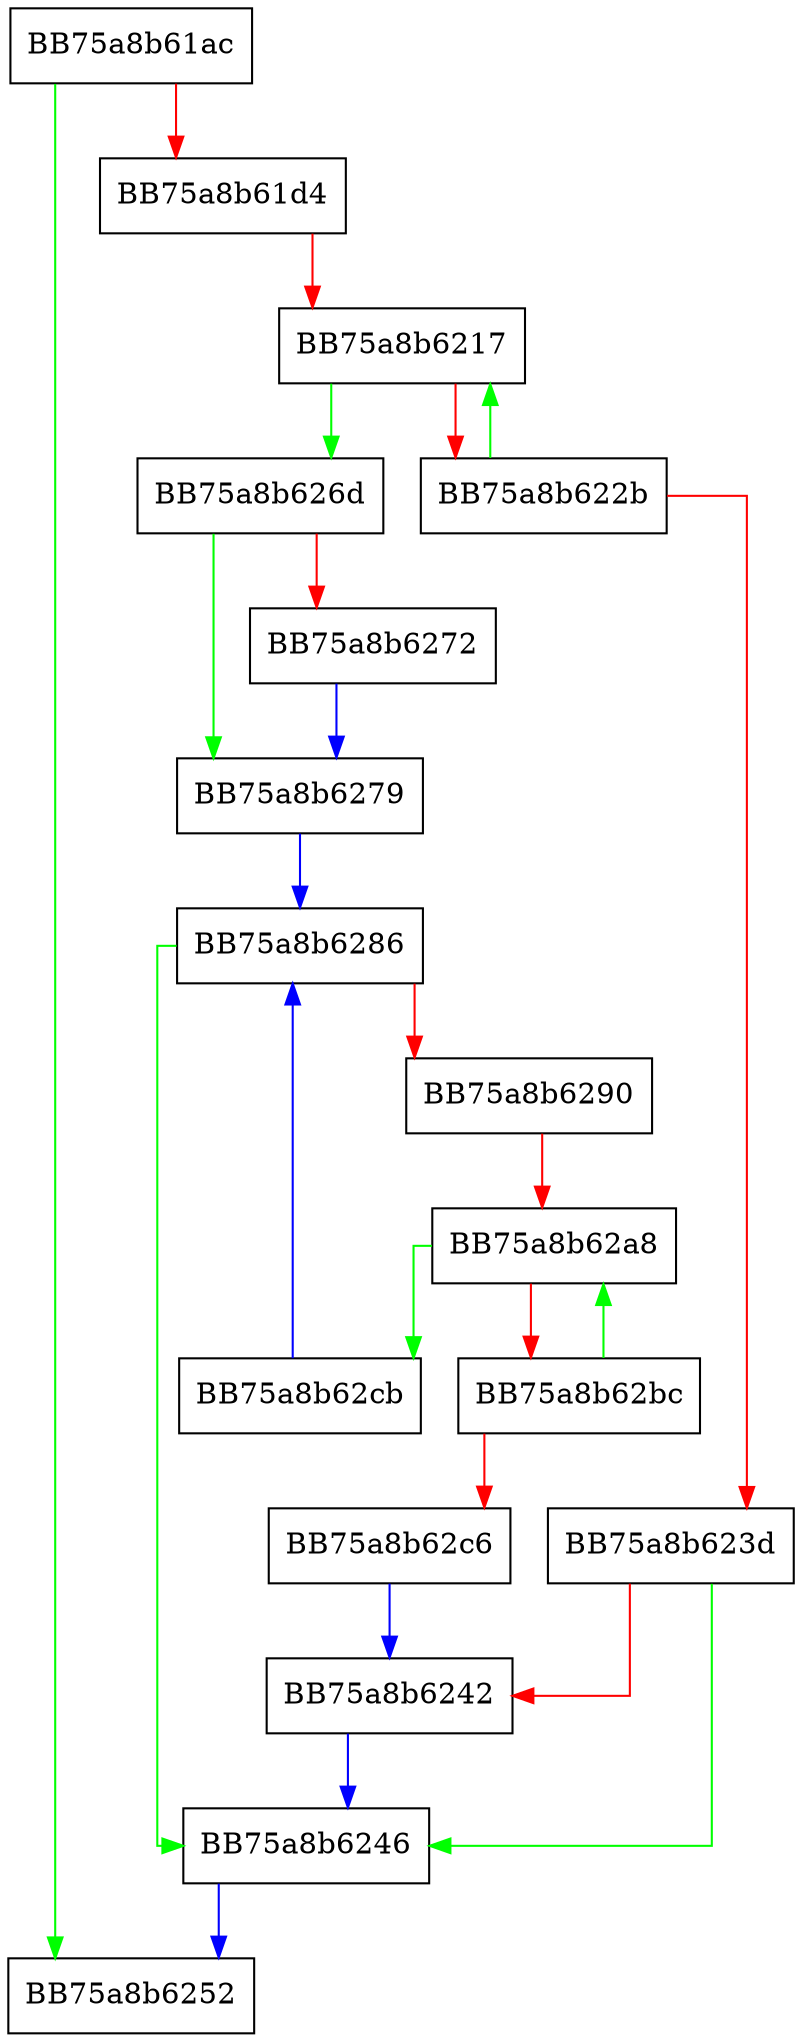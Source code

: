 digraph _Unchecked_erase {
  node [shape="box"];
  graph [splines=ortho];
  BB75a8b61ac -> BB75a8b6252 [color="green"];
  BB75a8b61ac -> BB75a8b61d4 [color="red"];
  BB75a8b61d4 -> BB75a8b6217 [color="red"];
  BB75a8b6217 -> BB75a8b626d [color="green"];
  BB75a8b6217 -> BB75a8b622b [color="red"];
  BB75a8b622b -> BB75a8b6217 [color="green"];
  BB75a8b622b -> BB75a8b623d [color="red"];
  BB75a8b623d -> BB75a8b6246 [color="green"];
  BB75a8b623d -> BB75a8b6242 [color="red"];
  BB75a8b6242 -> BB75a8b6246 [color="blue"];
  BB75a8b6246 -> BB75a8b6252 [color="blue"];
  BB75a8b626d -> BB75a8b6279 [color="green"];
  BB75a8b626d -> BB75a8b6272 [color="red"];
  BB75a8b6272 -> BB75a8b6279 [color="blue"];
  BB75a8b6279 -> BB75a8b6286 [color="blue"];
  BB75a8b6286 -> BB75a8b6246 [color="green"];
  BB75a8b6286 -> BB75a8b6290 [color="red"];
  BB75a8b6290 -> BB75a8b62a8 [color="red"];
  BB75a8b62a8 -> BB75a8b62cb [color="green"];
  BB75a8b62a8 -> BB75a8b62bc [color="red"];
  BB75a8b62bc -> BB75a8b62a8 [color="green"];
  BB75a8b62bc -> BB75a8b62c6 [color="red"];
  BB75a8b62c6 -> BB75a8b6242 [color="blue"];
  BB75a8b62cb -> BB75a8b6286 [color="blue"];
}
